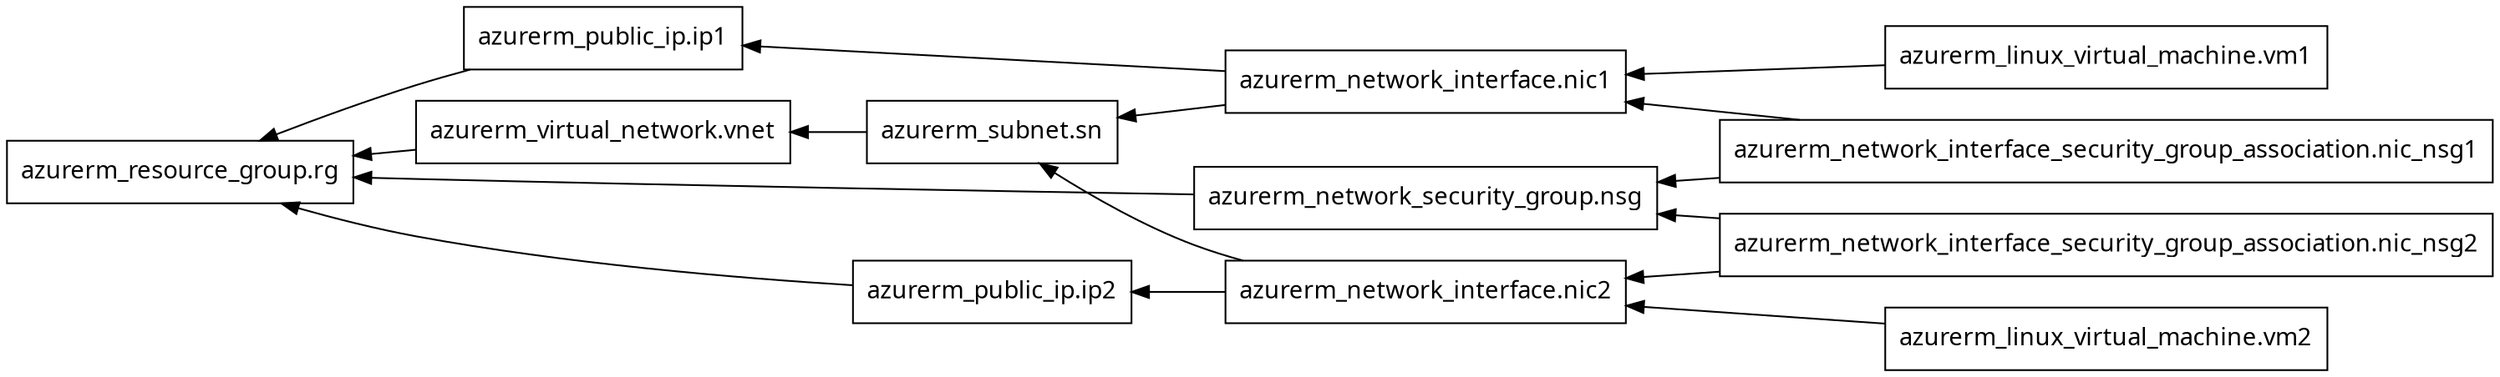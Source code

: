 digraph G {
  rankdir = "RL";
  node [shape = rect, fontname = "sans-serif"];
  "azurerm_linux_virtual_machine.vm1" [label="azurerm_linux_virtual_machine.vm1"];
  "azurerm_linux_virtual_machine.vm2" [label="azurerm_linux_virtual_machine.vm2"];
  "azurerm_network_interface.nic1" [label="azurerm_network_interface.nic1"];
  "azurerm_network_interface.nic2" [label="azurerm_network_interface.nic2"];
  "azurerm_network_interface_security_group_association.nic_nsg1" [label="azurerm_network_interface_security_group_association.nic_nsg1"];
  "azurerm_network_interface_security_group_association.nic_nsg2" [label="azurerm_network_interface_security_group_association.nic_nsg2"];
  "azurerm_network_security_group.nsg" [label="azurerm_network_security_group.nsg"];
  "azurerm_public_ip.ip1" [label="azurerm_public_ip.ip1"];
  "azurerm_public_ip.ip2" [label="azurerm_public_ip.ip2"];
  "azurerm_resource_group.rg" [label="azurerm_resource_group.rg"];
  "azurerm_subnet.sn" [label="azurerm_subnet.sn"];
  "azurerm_virtual_network.vnet" [label="azurerm_virtual_network.vnet"];
  "azurerm_linux_virtual_machine.vm1" -> "azurerm_network_interface.nic1";
  "azurerm_linux_virtual_machine.vm2" -> "azurerm_network_interface.nic2";
  "azurerm_network_interface.nic1" -> "azurerm_public_ip.ip1";
  "azurerm_network_interface.nic1" -> "azurerm_subnet.sn";
  "azurerm_network_interface.nic2" -> "azurerm_public_ip.ip2";
  "azurerm_network_interface.nic2" -> "azurerm_subnet.sn";
  "azurerm_network_interface_security_group_association.nic_nsg1" -> "azurerm_network_interface.nic1";
  "azurerm_network_interface_security_group_association.nic_nsg1" -> "azurerm_network_security_group.nsg";
  "azurerm_network_interface_security_group_association.nic_nsg2" -> "azurerm_network_interface.nic2";
  "azurerm_network_interface_security_group_association.nic_nsg2" -> "azurerm_network_security_group.nsg";
  "azurerm_network_security_group.nsg" -> "azurerm_resource_group.rg";
  "azurerm_public_ip.ip1" -> "azurerm_resource_group.rg";
  "azurerm_public_ip.ip2" -> "azurerm_resource_group.rg";
  "azurerm_subnet.sn" -> "azurerm_virtual_network.vnet";
  "azurerm_virtual_network.vnet" -> "azurerm_resource_group.rg";
}
